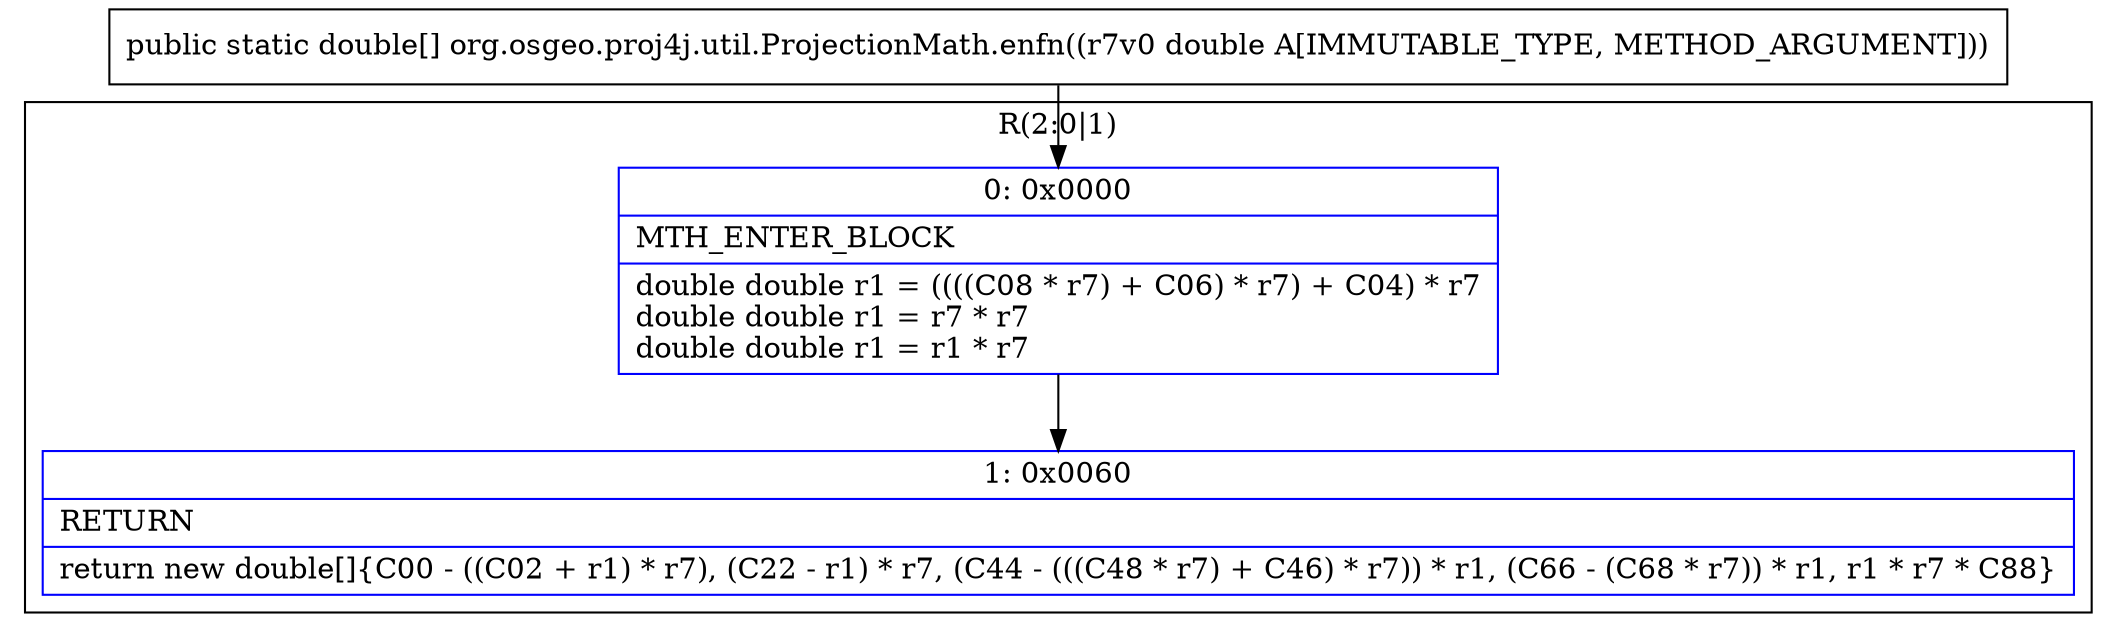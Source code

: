 digraph "CFG fororg.osgeo.proj4j.util.ProjectionMath.enfn(D)[D" {
subgraph cluster_Region_374092820 {
label = "R(2:0|1)";
node [shape=record,color=blue];
Node_0 [shape=record,label="{0\:\ 0x0000|MTH_ENTER_BLOCK\l|double double r1 = ((((C08 * r7) + C06) * r7) + C04) * r7\ldouble double r1 = r7 * r7\ldouble double r1 = r1 * r7\l}"];
Node_1 [shape=record,label="{1\:\ 0x0060|RETURN\l|return new double[]\{C00 \- ((C02 + r1) * r7), (C22 \- r1) * r7, (C44 \- (((C48 * r7) + C46) * r7)) * r1, (C66 \- (C68 * r7)) * r1, r1 * r7 * C88\}\l}"];
}
MethodNode[shape=record,label="{public static double[] org.osgeo.proj4j.util.ProjectionMath.enfn((r7v0 double A[IMMUTABLE_TYPE, METHOD_ARGUMENT])) }"];
MethodNode -> Node_0;
Node_0 -> Node_1;
}

